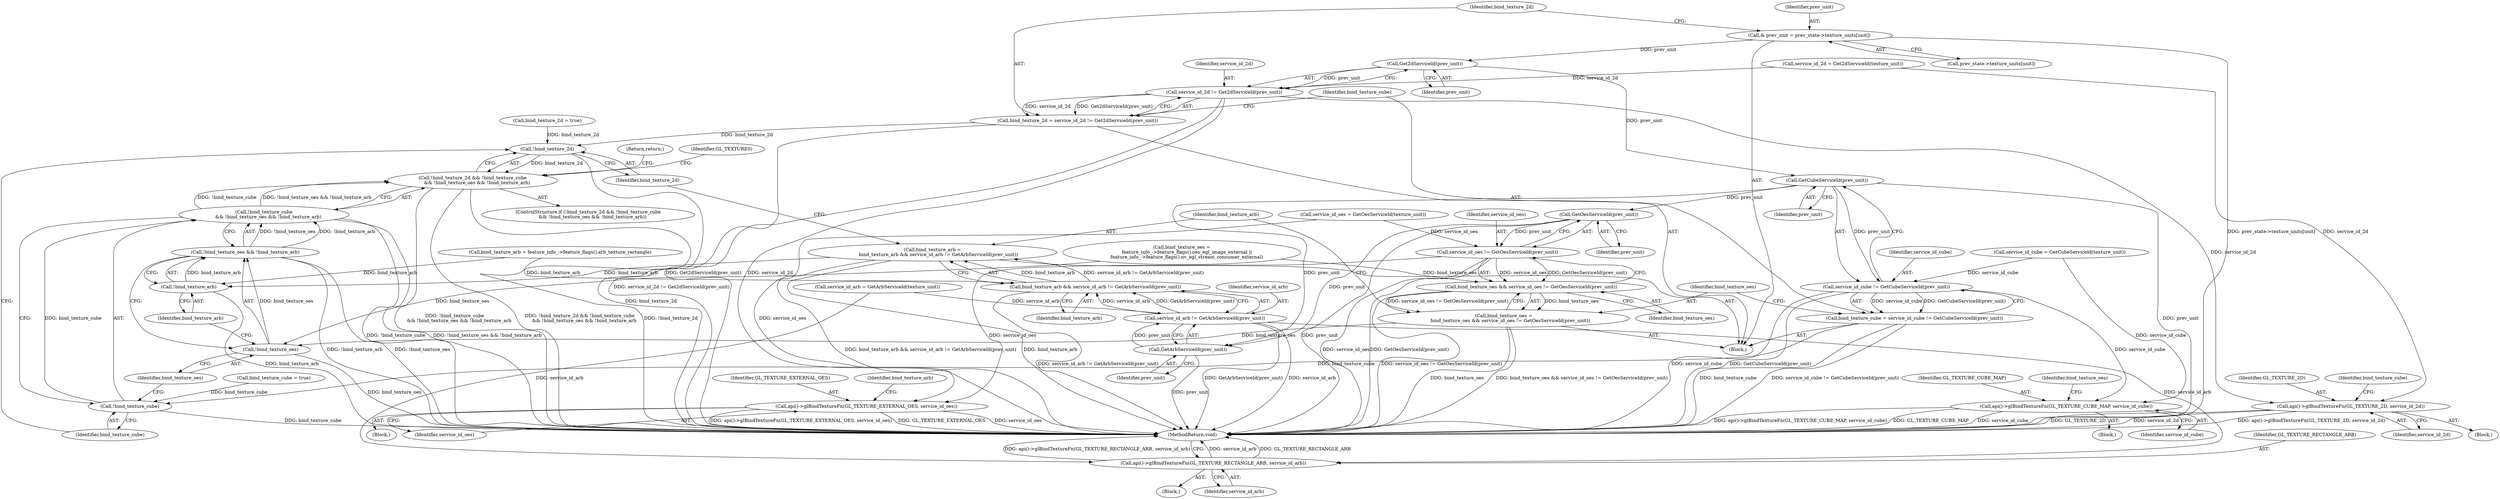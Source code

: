 digraph "1_Chrome_d128139d53e9268e87921e82d89b3f2053cb83fd@array" {
"1000161" [label="(Call,& prev_unit = prev_state->texture_units[unit])"];
"1000172" [label="(Call,Get2dServiceId(prev_unit))"];
"1000170" [label="(Call,service_id_2d != Get2dServiceId(prev_unit))"];
"1000168" [label="(Call,bind_texture_2d = service_id_2d != Get2dServiceId(prev_unit))"];
"1000198" [label="(Call,!bind_texture_2d)"];
"1000197" [label="(Call,!bind_texture_2d && !bind_texture_cube\n      && !bind_texture_oes && !bind_texture_arb)"];
"1000217" [label="(Call,api()->glBindTextureFn(GL_TEXTURE_2D, service_id_2d))"];
"1000178" [label="(Call,GetCubeServiceId(prev_unit))"];
"1000176" [label="(Call,service_id_cube != GetCubeServiceId(prev_unit))"];
"1000174" [label="(Call,bind_texture_cube = service_id_cube != GetCubeServiceId(prev_unit))"];
"1000201" [label="(Call,!bind_texture_cube)"];
"1000200" [label="(Call,!bind_texture_cube\n      && !bind_texture_oes && !bind_texture_arb)"];
"1000223" [label="(Call,api()->glBindTextureFn(GL_TEXTURE_CUBE_MAP, service_id_cube))"];
"1000186" [label="(Call,GetOesServiceId(prev_unit))"];
"1000184" [label="(Call,service_id_oes != GetOesServiceId(prev_unit))"];
"1000182" [label="(Call,bind_texture_oes && service_id_oes != GetOesServiceId(prev_unit))"];
"1000180" [label="(Call,bind_texture_oes =\n         bind_texture_oes && service_id_oes != GetOesServiceId(prev_unit))"];
"1000204" [label="(Call,!bind_texture_oes)"];
"1000203" [label="(Call,!bind_texture_oes && !bind_texture_arb)"];
"1000229" [label="(Call,api()->glBindTextureFn(GL_TEXTURE_EXTERNAL_OES, service_id_oes))"];
"1000194" [label="(Call,GetArbServiceId(prev_unit))"];
"1000192" [label="(Call,service_id_arb != GetArbServiceId(prev_unit))"];
"1000190" [label="(Call,bind_texture_arb && service_id_arb != GetArbServiceId(prev_unit))"];
"1000188" [label="(Call,bind_texture_arb =\n        bind_texture_arb && service_id_arb != GetArbServiceId(prev_unit))"];
"1000206" [label="(Call,!bind_texture_arb)"];
"1000235" [label="(Call,api()->glBindTextureFn(GL_TEXTURE_RECTANGLE_ARB, service_id_arb))"];
"1000204" [label="(Call,!bind_texture_oes)"];
"1000238" [label="(MethodReturn,void)"];
"1000161" [label="(Call,& prev_unit = prev_state->texture_units[unit])"];
"1000197" [label="(Call,!bind_texture_2d && !bind_texture_cube\n      && !bind_texture_oes && !bind_texture_arb)"];
"1000225" [label="(Identifier,service_id_cube)"];
"1000227" [label="(Identifier,bind_texture_oes)"];
"1000138" [label="(Call,bind_texture_cube = true)"];
"1000170" [label="(Call,service_id_2d != Get2dServiceId(prev_unit))"];
"1000191" [label="(Identifier,bind_texture_arb)"];
"1000159" [label="(Block,)"];
"1000217" [label="(Call,api()->glBindTextureFn(GL_TEXTURE_2D, service_id_2d))"];
"1000229" [label="(Call,api()->glBindTextureFn(GL_TEXTURE_EXTERNAL_OES, service_id_oes))"];
"1000183" [label="(Identifier,bind_texture_oes)"];
"1000203" [label="(Call,!bind_texture_oes && !bind_texture_arb)"];
"1000180" [label="(Call,bind_texture_oes =\n         bind_texture_oes && service_id_oes != GetOesServiceId(prev_unit))"];
"1000195" [label="(Identifier,prev_unit)"];
"1000234" [label="(Block,)"];
"1000202" [label="(Identifier,bind_texture_cube)"];
"1000163" [label="(Call,prev_state->texture_units[unit])"];
"1000201" [label="(Call,!bind_texture_cube)"];
"1000193" [label="(Identifier,service_id_arb)"];
"1000182" [label="(Call,bind_texture_oes && service_id_oes != GetOesServiceId(prev_unit))"];
"1000216" [label="(Block,)"];
"1000219" [label="(Identifier,service_id_2d)"];
"1000194" [label="(Call,GetArbServiceId(prev_unit))"];
"1000173" [label="(Identifier,prev_unit)"];
"1000218" [label="(Identifier,GL_TEXTURE_2D)"];
"1000223" [label="(Call,api()->glBindTextureFn(GL_TEXTURE_CUBE_MAP, service_id_cube))"];
"1000198" [label="(Call,!bind_texture_2d)"];
"1000176" [label="(Call,service_id_cube != GetCubeServiceId(prev_unit))"];
"1000177" [label="(Identifier,service_id_cube)"];
"1000236" [label="(Identifier,GL_TEXTURE_RECTANGLE_ARB)"];
"1000179" [label="(Identifier,prev_unit)"];
"1000114" [label="(Call,service_id_2d = Get2dServiceId(texture_unit))"];
"1000224" [label="(Identifier,GL_TEXTURE_CUBE_MAP)"];
"1000228" [label="(Block,)"];
"1000200" [label="(Call,!bind_texture_cube\n      && !bind_texture_oes && !bind_texture_arb)"];
"1000152" [label="(Call,bind_texture_arb = feature_info_->feature_flags().arb_texture_rectangle)"];
"1000189" [label="(Identifier,bind_texture_arb)"];
"1000209" [label="(Return,return;)"];
"1000181" [label="(Identifier,bind_texture_oes)"];
"1000205" [label="(Identifier,bind_texture_oes)"];
"1000207" [label="(Identifier,bind_texture_arb)"];
"1000221" [label="(Identifier,bind_texture_cube)"];
"1000190" [label="(Call,bind_texture_arb && service_id_arb != GetArbServiceId(prev_unit))"];
"1000129" [label="(Call,service_id_arb = GetArbServiceId(texture_unit))"];
"1000188" [label="(Call,bind_texture_arb =\n        bind_texture_arb && service_id_arb != GetArbServiceId(prev_unit))"];
"1000187" [label="(Identifier,prev_unit)"];
"1000119" [label="(Call,service_id_cube = GetCubeServiceId(texture_unit))"];
"1000124" [label="(Call,service_id_oes = GetOesServiceId(texture_unit))"];
"1000199" [label="(Identifier,bind_texture_2d)"];
"1000235" [label="(Call,api()->glBindTextureFn(GL_TEXTURE_RECTANGLE_ARB, service_id_arb))"];
"1000162" [label="(Identifier,prev_unit)"];
"1000192" [label="(Call,service_id_arb != GetArbServiceId(prev_unit))"];
"1000184" [label="(Call,service_id_oes != GetOesServiceId(prev_unit))"];
"1000231" [label="(Identifier,service_id_oes)"];
"1000178" [label="(Call,GetCubeServiceId(prev_unit))"];
"1000185" [label="(Identifier,service_id_oes)"];
"1000142" [label="(Call,bind_texture_oes =\n       feature_info_->feature_flags().oes_egl_image_external ||\n       feature_info_->feature_flags().nv_egl_stream_consumer_external)"];
"1000169" [label="(Identifier,bind_texture_2d)"];
"1000233" [label="(Identifier,bind_texture_arb)"];
"1000134" [label="(Call,bind_texture_2d = true)"];
"1000237" [label="(Identifier,service_id_arb)"];
"1000206" [label="(Call,!bind_texture_arb)"];
"1000171" [label="(Identifier,service_id_2d)"];
"1000230" [label="(Identifier,GL_TEXTURE_EXTERNAL_OES)"];
"1000168" [label="(Call,bind_texture_2d = service_id_2d != Get2dServiceId(prev_unit))"];
"1000175" [label="(Identifier,bind_texture_cube)"];
"1000186" [label="(Call,GetOesServiceId(prev_unit))"];
"1000172" [label="(Call,Get2dServiceId(prev_unit))"];
"1000222" [label="(Block,)"];
"1000174" [label="(Call,bind_texture_cube = service_id_cube != GetCubeServiceId(prev_unit))"];
"1000212" [label="(Identifier,GL_TEXTURE0)"];
"1000196" [label="(ControlStructure,if (!bind_texture_2d && !bind_texture_cube\n      && !bind_texture_oes && !bind_texture_arb))"];
"1000161" -> "1000159"  [label="AST: "];
"1000161" -> "1000163"  [label="CFG: "];
"1000162" -> "1000161"  [label="AST: "];
"1000163" -> "1000161"  [label="AST: "];
"1000169" -> "1000161"  [label="CFG: "];
"1000161" -> "1000238"  [label="DDG: prev_state->texture_units[unit]"];
"1000161" -> "1000172"  [label="DDG: prev_unit"];
"1000172" -> "1000170"  [label="AST: "];
"1000172" -> "1000173"  [label="CFG: "];
"1000173" -> "1000172"  [label="AST: "];
"1000170" -> "1000172"  [label="CFG: "];
"1000172" -> "1000170"  [label="DDG: prev_unit"];
"1000172" -> "1000178"  [label="DDG: prev_unit"];
"1000170" -> "1000168"  [label="AST: "];
"1000171" -> "1000170"  [label="AST: "];
"1000168" -> "1000170"  [label="CFG: "];
"1000170" -> "1000238"  [label="DDG: Get2dServiceId(prev_unit)"];
"1000170" -> "1000238"  [label="DDG: service_id_2d"];
"1000170" -> "1000168"  [label="DDG: service_id_2d"];
"1000170" -> "1000168"  [label="DDG: Get2dServiceId(prev_unit)"];
"1000114" -> "1000170"  [label="DDG: service_id_2d"];
"1000170" -> "1000217"  [label="DDG: service_id_2d"];
"1000168" -> "1000159"  [label="AST: "];
"1000169" -> "1000168"  [label="AST: "];
"1000175" -> "1000168"  [label="CFG: "];
"1000168" -> "1000238"  [label="DDG: service_id_2d != Get2dServiceId(prev_unit)"];
"1000168" -> "1000198"  [label="DDG: bind_texture_2d"];
"1000198" -> "1000197"  [label="AST: "];
"1000198" -> "1000199"  [label="CFG: "];
"1000199" -> "1000198"  [label="AST: "];
"1000202" -> "1000198"  [label="CFG: "];
"1000197" -> "1000198"  [label="CFG: "];
"1000198" -> "1000238"  [label="DDG: bind_texture_2d"];
"1000198" -> "1000197"  [label="DDG: bind_texture_2d"];
"1000134" -> "1000198"  [label="DDG: bind_texture_2d"];
"1000197" -> "1000196"  [label="AST: "];
"1000197" -> "1000200"  [label="CFG: "];
"1000200" -> "1000197"  [label="AST: "];
"1000209" -> "1000197"  [label="CFG: "];
"1000212" -> "1000197"  [label="CFG: "];
"1000197" -> "1000238"  [label="DDG: !bind_texture_cube\n      && !bind_texture_oes && !bind_texture_arb"];
"1000197" -> "1000238"  [label="DDG: !bind_texture_2d && !bind_texture_cube\n      && !bind_texture_oes && !bind_texture_arb"];
"1000197" -> "1000238"  [label="DDG: !bind_texture_2d"];
"1000200" -> "1000197"  [label="DDG: !bind_texture_cube"];
"1000200" -> "1000197"  [label="DDG: !bind_texture_oes && !bind_texture_arb"];
"1000217" -> "1000216"  [label="AST: "];
"1000217" -> "1000219"  [label="CFG: "];
"1000218" -> "1000217"  [label="AST: "];
"1000219" -> "1000217"  [label="AST: "];
"1000221" -> "1000217"  [label="CFG: "];
"1000217" -> "1000238"  [label="DDG: service_id_2d"];
"1000217" -> "1000238"  [label="DDG: api()->glBindTextureFn(GL_TEXTURE_2D, service_id_2d)"];
"1000217" -> "1000238"  [label="DDG: GL_TEXTURE_2D"];
"1000114" -> "1000217"  [label="DDG: service_id_2d"];
"1000178" -> "1000176"  [label="AST: "];
"1000178" -> "1000179"  [label="CFG: "];
"1000179" -> "1000178"  [label="AST: "];
"1000176" -> "1000178"  [label="CFG: "];
"1000178" -> "1000238"  [label="DDG: prev_unit"];
"1000178" -> "1000176"  [label="DDG: prev_unit"];
"1000178" -> "1000186"  [label="DDG: prev_unit"];
"1000178" -> "1000194"  [label="DDG: prev_unit"];
"1000176" -> "1000174"  [label="AST: "];
"1000177" -> "1000176"  [label="AST: "];
"1000174" -> "1000176"  [label="CFG: "];
"1000176" -> "1000238"  [label="DDG: GetCubeServiceId(prev_unit)"];
"1000176" -> "1000238"  [label="DDG: service_id_cube"];
"1000176" -> "1000174"  [label="DDG: service_id_cube"];
"1000176" -> "1000174"  [label="DDG: GetCubeServiceId(prev_unit)"];
"1000119" -> "1000176"  [label="DDG: service_id_cube"];
"1000176" -> "1000223"  [label="DDG: service_id_cube"];
"1000174" -> "1000159"  [label="AST: "];
"1000175" -> "1000174"  [label="AST: "];
"1000181" -> "1000174"  [label="CFG: "];
"1000174" -> "1000238"  [label="DDG: service_id_cube != GetCubeServiceId(prev_unit)"];
"1000174" -> "1000238"  [label="DDG: bind_texture_cube"];
"1000174" -> "1000201"  [label="DDG: bind_texture_cube"];
"1000201" -> "1000200"  [label="AST: "];
"1000201" -> "1000202"  [label="CFG: "];
"1000202" -> "1000201"  [label="AST: "];
"1000205" -> "1000201"  [label="CFG: "];
"1000200" -> "1000201"  [label="CFG: "];
"1000201" -> "1000238"  [label="DDG: bind_texture_cube"];
"1000201" -> "1000200"  [label="DDG: bind_texture_cube"];
"1000138" -> "1000201"  [label="DDG: bind_texture_cube"];
"1000200" -> "1000203"  [label="CFG: "];
"1000203" -> "1000200"  [label="AST: "];
"1000200" -> "1000238"  [label="DDG: !bind_texture_cube"];
"1000200" -> "1000238"  [label="DDG: !bind_texture_oes && !bind_texture_arb"];
"1000203" -> "1000200"  [label="DDG: !bind_texture_oes"];
"1000203" -> "1000200"  [label="DDG: !bind_texture_arb"];
"1000223" -> "1000222"  [label="AST: "];
"1000223" -> "1000225"  [label="CFG: "];
"1000224" -> "1000223"  [label="AST: "];
"1000225" -> "1000223"  [label="AST: "];
"1000227" -> "1000223"  [label="CFG: "];
"1000223" -> "1000238"  [label="DDG: service_id_cube"];
"1000223" -> "1000238"  [label="DDG: api()->glBindTextureFn(GL_TEXTURE_CUBE_MAP, service_id_cube)"];
"1000223" -> "1000238"  [label="DDG: GL_TEXTURE_CUBE_MAP"];
"1000119" -> "1000223"  [label="DDG: service_id_cube"];
"1000186" -> "1000184"  [label="AST: "];
"1000186" -> "1000187"  [label="CFG: "];
"1000187" -> "1000186"  [label="AST: "];
"1000184" -> "1000186"  [label="CFG: "];
"1000186" -> "1000238"  [label="DDG: prev_unit"];
"1000186" -> "1000184"  [label="DDG: prev_unit"];
"1000186" -> "1000194"  [label="DDG: prev_unit"];
"1000184" -> "1000182"  [label="AST: "];
"1000185" -> "1000184"  [label="AST: "];
"1000182" -> "1000184"  [label="CFG: "];
"1000184" -> "1000238"  [label="DDG: service_id_oes"];
"1000184" -> "1000238"  [label="DDG: GetOesServiceId(prev_unit)"];
"1000184" -> "1000182"  [label="DDG: service_id_oes"];
"1000184" -> "1000182"  [label="DDG: GetOesServiceId(prev_unit)"];
"1000124" -> "1000184"  [label="DDG: service_id_oes"];
"1000184" -> "1000229"  [label="DDG: service_id_oes"];
"1000182" -> "1000180"  [label="AST: "];
"1000182" -> "1000183"  [label="CFG: "];
"1000183" -> "1000182"  [label="AST: "];
"1000180" -> "1000182"  [label="CFG: "];
"1000182" -> "1000238"  [label="DDG: service_id_oes != GetOesServiceId(prev_unit)"];
"1000182" -> "1000180"  [label="DDG: bind_texture_oes"];
"1000182" -> "1000180"  [label="DDG: service_id_oes != GetOesServiceId(prev_unit)"];
"1000142" -> "1000182"  [label="DDG: bind_texture_oes"];
"1000180" -> "1000159"  [label="AST: "];
"1000181" -> "1000180"  [label="AST: "];
"1000189" -> "1000180"  [label="CFG: "];
"1000180" -> "1000238"  [label="DDG: bind_texture_oes"];
"1000180" -> "1000238"  [label="DDG: bind_texture_oes && service_id_oes != GetOesServiceId(prev_unit)"];
"1000180" -> "1000204"  [label="DDG: bind_texture_oes"];
"1000204" -> "1000203"  [label="AST: "];
"1000204" -> "1000205"  [label="CFG: "];
"1000205" -> "1000204"  [label="AST: "];
"1000207" -> "1000204"  [label="CFG: "];
"1000203" -> "1000204"  [label="CFG: "];
"1000204" -> "1000238"  [label="DDG: bind_texture_oes"];
"1000204" -> "1000203"  [label="DDG: bind_texture_oes"];
"1000142" -> "1000204"  [label="DDG: bind_texture_oes"];
"1000203" -> "1000206"  [label="CFG: "];
"1000206" -> "1000203"  [label="AST: "];
"1000203" -> "1000238"  [label="DDG: !bind_texture_arb"];
"1000203" -> "1000238"  [label="DDG: !bind_texture_oes"];
"1000206" -> "1000203"  [label="DDG: bind_texture_arb"];
"1000229" -> "1000228"  [label="AST: "];
"1000229" -> "1000231"  [label="CFG: "];
"1000230" -> "1000229"  [label="AST: "];
"1000231" -> "1000229"  [label="AST: "];
"1000233" -> "1000229"  [label="CFG: "];
"1000229" -> "1000238"  [label="DDG: service_id_oes"];
"1000229" -> "1000238"  [label="DDG: api()->glBindTextureFn(GL_TEXTURE_EXTERNAL_OES, service_id_oes)"];
"1000229" -> "1000238"  [label="DDG: GL_TEXTURE_EXTERNAL_OES"];
"1000124" -> "1000229"  [label="DDG: service_id_oes"];
"1000194" -> "1000192"  [label="AST: "];
"1000194" -> "1000195"  [label="CFG: "];
"1000195" -> "1000194"  [label="AST: "];
"1000192" -> "1000194"  [label="CFG: "];
"1000194" -> "1000238"  [label="DDG: prev_unit"];
"1000194" -> "1000192"  [label="DDG: prev_unit"];
"1000192" -> "1000190"  [label="AST: "];
"1000193" -> "1000192"  [label="AST: "];
"1000190" -> "1000192"  [label="CFG: "];
"1000192" -> "1000238"  [label="DDG: GetArbServiceId(prev_unit)"];
"1000192" -> "1000238"  [label="DDG: service_id_arb"];
"1000192" -> "1000190"  [label="DDG: service_id_arb"];
"1000192" -> "1000190"  [label="DDG: GetArbServiceId(prev_unit)"];
"1000129" -> "1000192"  [label="DDG: service_id_arb"];
"1000192" -> "1000235"  [label="DDG: service_id_arb"];
"1000190" -> "1000188"  [label="AST: "];
"1000190" -> "1000191"  [label="CFG: "];
"1000191" -> "1000190"  [label="AST: "];
"1000188" -> "1000190"  [label="CFG: "];
"1000190" -> "1000238"  [label="DDG: service_id_arb != GetArbServiceId(prev_unit)"];
"1000190" -> "1000188"  [label="DDG: bind_texture_arb"];
"1000190" -> "1000188"  [label="DDG: service_id_arb != GetArbServiceId(prev_unit)"];
"1000152" -> "1000190"  [label="DDG: bind_texture_arb"];
"1000188" -> "1000159"  [label="AST: "];
"1000189" -> "1000188"  [label="AST: "];
"1000199" -> "1000188"  [label="CFG: "];
"1000188" -> "1000238"  [label="DDG: bind_texture_arb && service_id_arb != GetArbServiceId(prev_unit)"];
"1000188" -> "1000238"  [label="DDG: bind_texture_arb"];
"1000188" -> "1000206"  [label="DDG: bind_texture_arb"];
"1000206" -> "1000207"  [label="CFG: "];
"1000207" -> "1000206"  [label="AST: "];
"1000206" -> "1000238"  [label="DDG: bind_texture_arb"];
"1000152" -> "1000206"  [label="DDG: bind_texture_arb"];
"1000235" -> "1000234"  [label="AST: "];
"1000235" -> "1000237"  [label="CFG: "];
"1000236" -> "1000235"  [label="AST: "];
"1000237" -> "1000235"  [label="AST: "];
"1000238" -> "1000235"  [label="CFG: "];
"1000235" -> "1000238"  [label="DDG: service_id_arb"];
"1000235" -> "1000238"  [label="DDG: GL_TEXTURE_RECTANGLE_ARB"];
"1000235" -> "1000238"  [label="DDG: api()->glBindTextureFn(GL_TEXTURE_RECTANGLE_ARB, service_id_arb)"];
"1000129" -> "1000235"  [label="DDG: service_id_arb"];
}
